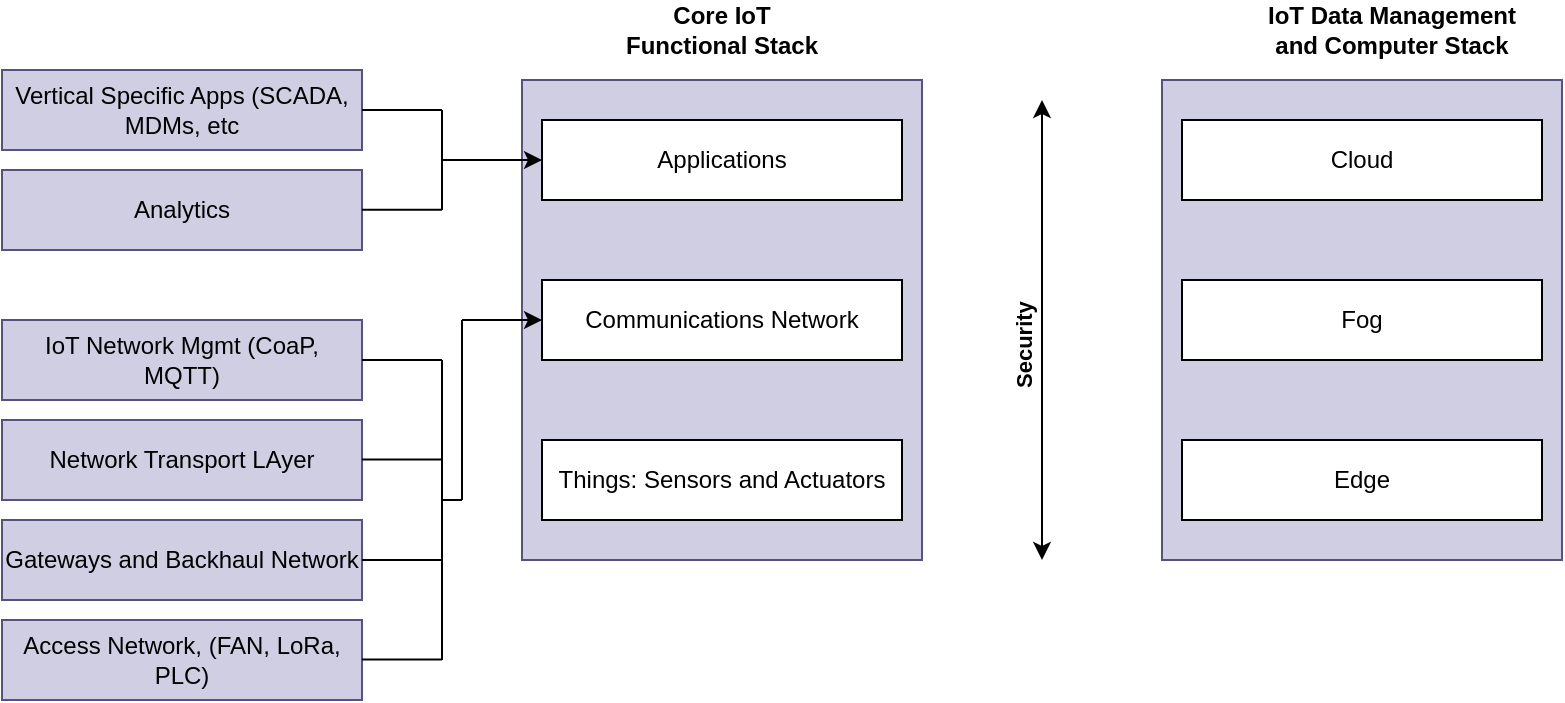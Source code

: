 <mxfile>
    <diagram id="-InurSCcrF9O7cGb65eF" name="Seite-1">
        <mxGraphModel dx="1280" dy="795" grid="1" gridSize="10" guides="1" tooltips="1" connect="1" arrows="1" fold="1" page="1" pageScale="1" pageWidth="827" pageHeight="1169" math="0" shadow="0">
            <root>
                <mxCell id="0"/>
                <mxCell id="1" parent="0"/>
                <mxCell id="50" value="" style="group" vertex="1" connectable="0" parent="1">
                    <mxGeometry x="24" y="120" width="780" height="350" as="geometry"/>
                </mxCell>
                <mxCell id="3" value="" style="rounded=0;whiteSpace=wrap;html=1;fillColor=#d0cee2;strokeColor=#56517e;" vertex="1" parent="50">
                    <mxGeometry x="260" y="40" width="200" height="240" as="geometry"/>
                </mxCell>
                <mxCell id="5" value="Applications" style="rounded=0;whiteSpace=wrap;html=1;" vertex="1" parent="50">
                    <mxGeometry x="270" y="60" width="180" height="40" as="geometry"/>
                </mxCell>
                <mxCell id="6" value="Communications Network" style="rounded=0;whiteSpace=wrap;html=1;" vertex="1" parent="50">
                    <mxGeometry x="270" y="140" width="180" height="40" as="geometry"/>
                </mxCell>
                <mxCell id="7" value="Things: Sensors and Actuators" style="rounded=0;whiteSpace=wrap;html=1;" vertex="1" parent="50">
                    <mxGeometry x="270" y="220" width="180" height="40" as="geometry"/>
                </mxCell>
                <mxCell id="9" value="" style="rounded=0;whiteSpace=wrap;html=1;fillColor=#d0cee2;strokeColor=#56517e;" vertex="1" parent="50">
                    <mxGeometry x="580" y="40" width="200" height="240" as="geometry"/>
                </mxCell>
                <mxCell id="10" value="Cloud" style="rounded=0;whiteSpace=wrap;html=1;" vertex="1" parent="50">
                    <mxGeometry x="590" y="60" width="180" height="40" as="geometry"/>
                </mxCell>
                <mxCell id="11" value="Fog" style="rounded=0;whiteSpace=wrap;html=1;" vertex="1" parent="50">
                    <mxGeometry x="590" y="140" width="180" height="40" as="geometry"/>
                </mxCell>
                <mxCell id="12" value="Edge" style="rounded=0;whiteSpace=wrap;html=1;" vertex="1" parent="50">
                    <mxGeometry x="590" y="220" width="180" height="40" as="geometry"/>
                </mxCell>
                <mxCell id="13" value="&lt;b style=&quot;background-color: rgb(255, 255, 255);&quot;&gt;Core IoT&lt;br&gt;Functional Stack&lt;/b&gt;" style="text;html=1;strokeColor=none;fillColor=none;align=center;verticalAlign=middle;whiteSpace=wrap;rounded=0;" vertex="1" parent="50">
                    <mxGeometry x="310" width="100" height="30" as="geometry"/>
                </mxCell>
                <mxCell id="14" value="&lt;b style=&quot;background-color: rgb(255, 255, 255);&quot;&gt;IoT Data Management&lt;br&gt;and Computer Stack&lt;/b&gt;" style="text;html=1;strokeColor=none;fillColor=none;align=center;verticalAlign=middle;whiteSpace=wrap;rounded=0;" vertex="1" parent="50">
                    <mxGeometry x="630" width="130" height="30" as="geometry"/>
                </mxCell>
                <mxCell id="15" value="" style="endArrow=classic;startArrow=classic;html=1;" edge="1" parent="50">
                    <mxGeometry width="50" height="50" relative="1" as="geometry">
                        <mxPoint x="520" y="280" as="sourcePoint"/>
                        <mxPoint x="520" y="50" as="targetPoint"/>
                    </mxGeometry>
                </mxCell>
                <mxCell id="16" value="&lt;b&gt;Security&lt;/b&gt;" style="edgeLabel;html=1;align=right;verticalAlign=bottom;resizable=0;points=[];horizontal=0;textDirection=rtl;labelPosition=left;verticalLabelPosition=top;" vertex="1" connectable="0" parent="15">
                    <mxGeometry x="-0.242" y="1" relative="1" as="geometry">
                        <mxPoint as="offset"/>
                    </mxGeometry>
                </mxCell>
                <mxCell id="19" value="Vertical Specific Apps (SCADA, MDMs, etc" style="rounded=0;whiteSpace=wrap;html=1;fillColor=#d0cee2;strokeColor=#56517e;" vertex="1" parent="50">
                    <mxGeometry y="35" width="180" height="40" as="geometry"/>
                </mxCell>
                <mxCell id="20" value="Analytics" style="rounded=0;whiteSpace=wrap;html=1;fillColor=#d0cee2;strokeColor=#56517e;" vertex="1" parent="50">
                    <mxGeometry y="85" width="180" height="40" as="geometry"/>
                </mxCell>
                <mxCell id="26" value="" style="endArrow=classic;html=1;entryX=0;entryY=0.5;entryDx=0;entryDy=0;" edge="1" parent="50" target="5">
                    <mxGeometry width="50" height="50" relative="1" as="geometry">
                        <mxPoint x="220" y="80" as="sourcePoint"/>
                        <mxPoint x="400" y="180" as="targetPoint"/>
                    </mxGeometry>
                </mxCell>
                <mxCell id="27" value="IoT Network Mgmt (CoaP, MQTT)" style="rounded=0;whiteSpace=wrap;html=1;fillColor=#d0cee2;strokeColor=#56517e;" vertex="1" parent="50">
                    <mxGeometry y="160" width="180" height="40" as="geometry"/>
                </mxCell>
                <mxCell id="28" value="Network Transport LAyer" style="rounded=0;whiteSpace=wrap;html=1;fillColor=#d0cee2;strokeColor=#56517e;" vertex="1" parent="50">
                    <mxGeometry y="210" width="180" height="40" as="geometry"/>
                </mxCell>
                <mxCell id="29" value="Gateways and Backhaul Network" style="rounded=0;whiteSpace=wrap;html=1;fillColor=#d0cee2;strokeColor=#56517e;" vertex="1" parent="50">
                    <mxGeometry y="260" width="180" height="40" as="geometry"/>
                </mxCell>
                <mxCell id="30" value="Access Network, (FAN, LoRa, PLC)" style="rounded=0;whiteSpace=wrap;html=1;fillColor=#d0cee2;strokeColor=#56517e;" vertex="1" parent="50">
                    <mxGeometry y="310" width="180" height="40" as="geometry"/>
                </mxCell>
                <mxCell id="31" value="" style="group" vertex="1" connectable="0" parent="50">
                    <mxGeometry x="180" y="55" width="40" height="50" as="geometry"/>
                </mxCell>
                <mxCell id="23" value="" style="endArrow=none;html=1;entryX=1;entryY=0.5;entryDx=0;entryDy=0;" edge="1" parent="31" target="19">
                    <mxGeometry width="50" height="50" relative="1" as="geometry">
                        <mxPoint x="40" as="sourcePoint"/>
                        <mxPoint x="60" y="-10" as="targetPoint"/>
                    </mxGeometry>
                </mxCell>
                <mxCell id="24" value="" style="endArrow=none;html=1;entryX=1;entryY=0.5;entryDx=0;entryDy=0;" edge="1" parent="31">
                    <mxGeometry width="50" height="50" relative="1" as="geometry">
                        <mxPoint x="40" y="49.83" as="sourcePoint"/>
                        <mxPoint y="49.83" as="targetPoint"/>
                    </mxGeometry>
                </mxCell>
                <mxCell id="25" value="" style="endArrow=none;html=1;" edge="1" parent="31">
                    <mxGeometry width="50" height="50" relative="1" as="geometry">
                        <mxPoint x="40" y="50" as="sourcePoint"/>
                        <mxPoint x="40" as="targetPoint"/>
                    </mxGeometry>
                </mxCell>
                <mxCell id="41" value="" style="endArrow=none;html=1;exitX=1;exitY=0.5;exitDx=0;exitDy=0;" edge="1" parent="50" source="27">
                    <mxGeometry width="50" height="50" relative="1" as="geometry">
                        <mxPoint x="210" y="220" as="sourcePoint"/>
                        <mxPoint x="220" y="180" as="targetPoint"/>
                    </mxGeometry>
                </mxCell>
                <mxCell id="42" value="" style="endArrow=none;html=1;exitX=1;exitY=0.5;exitDx=0;exitDy=0;" edge="1" parent="50">
                    <mxGeometry width="50" height="50" relative="1" as="geometry">
                        <mxPoint x="180" y="229.71" as="sourcePoint"/>
                        <mxPoint x="220" y="229.71" as="targetPoint"/>
                    </mxGeometry>
                </mxCell>
                <mxCell id="43" value="" style="endArrow=none;html=1;exitX=1;exitY=0.5;exitDx=0;exitDy=0;" edge="1" parent="50">
                    <mxGeometry width="50" height="50" relative="1" as="geometry">
                        <mxPoint x="180" y="280" as="sourcePoint"/>
                        <mxPoint x="220" y="280" as="targetPoint"/>
                    </mxGeometry>
                </mxCell>
                <mxCell id="44" value="" style="endArrow=none;html=1;exitX=1;exitY=0.5;exitDx=0;exitDy=0;" edge="1" parent="50">
                    <mxGeometry width="50" height="50" relative="1" as="geometry">
                        <mxPoint x="180" y="329.71" as="sourcePoint"/>
                        <mxPoint x="220" y="329.71" as="targetPoint"/>
                    </mxGeometry>
                </mxCell>
                <mxCell id="45" value="" style="endArrow=none;html=1;" edge="1" parent="50">
                    <mxGeometry width="50" height="50" relative="1" as="geometry">
                        <mxPoint x="220" y="330" as="sourcePoint"/>
                        <mxPoint x="220" y="180" as="targetPoint"/>
                    </mxGeometry>
                </mxCell>
                <mxCell id="47" value="" style="endArrow=none;html=1;" edge="1" parent="50">
                    <mxGeometry width="50" height="50" relative="1" as="geometry">
                        <mxPoint x="230" y="250" as="sourcePoint"/>
                        <mxPoint x="220" y="250" as="targetPoint"/>
                    </mxGeometry>
                </mxCell>
                <mxCell id="48" value="" style="endArrow=none;html=1;" edge="1" parent="50">
                    <mxGeometry width="50" height="50" relative="1" as="geometry">
                        <mxPoint x="230" y="250" as="sourcePoint"/>
                        <mxPoint x="230" y="160" as="targetPoint"/>
                    </mxGeometry>
                </mxCell>
                <mxCell id="49" value="" style="endArrow=classic;html=1;entryX=0;entryY=0.5;entryDx=0;entryDy=0;" edge="1" parent="50" target="6">
                    <mxGeometry width="50" height="50" relative="1" as="geometry">
                        <mxPoint x="230" y="160" as="sourcePoint"/>
                        <mxPoint x="220" y="120" as="targetPoint"/>
                    </mxGeometry>
                </mxCell>
            </root>
        </mxGraphModel>
    </diagram>
</mxfile>